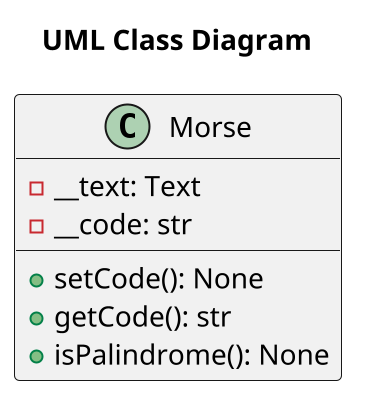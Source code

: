 @startuml
scale 2
title "UML Class Diagram"
class Morse {
	-__text: Text
	-__code: str
	+setCode(): None
	+getCode(): str
	+isPalindrome(): None
}
@enduml